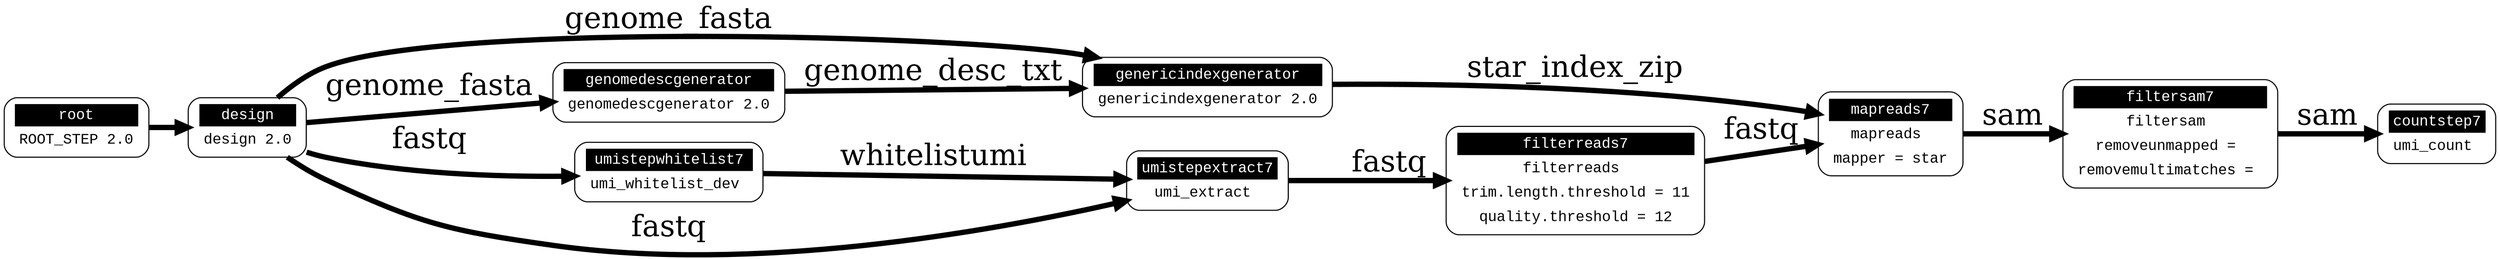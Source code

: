 ## Generated by Eoulsan 2.0
## Command to get the layout: "dot -Gsize=40 -Tpng workflow.gv > workflow.png"
digraph g {
  graph [fontsize=30 labelloc="t" label="" splines=true overlap=false rankdir = "LR"]
  ratio = auto;
  "step9" [ style = "filled" penwidth = 1 fillcolor = "white" fontname = "Courier New" shape = "Mrecord" label =<<table border="0" cellborder="0" cellpadding="3" bgcolor="white"><tr><td bgcolor="black" align="center" colspan="2"><font color="white">root</font></td></tr><tr><td bgcolor="white" align="center" colspan="2"><font color="black">ROOT_STEP 2.0</font></td></tr></table>> ] ;
  "step5" [ style = "filled" penwidth = 1 fillcolor = "white" fontname = "Courier New" shape = "Mrecord" label =<<table border="0" cellborder="0" cellpadding="3" bgcolor="white"><tr><td bgcolor="black" align="center" colspan="2"><font color="white">countstep7</font></td></tr><tr><td bgcolor="white" align="center" colspan="2"><font color="black">umi_count </font></td></tr></table>> ] ;
  "step8" [ style = "filled" penwidth = 1 fillcolor = "white" fontname = "Courier New" shape = "Mrecord" label =<<table border="0" cellborder="0" cellpadding="3" bgcolor="white"><tr><td bgcolor="black" align="center" colspan="2"><font color="white">design</font></td></tr><tr><td bgcolor="white" align="center" colspan="2"><font color="black">design 2.0</font></td></tr></table>> ] ;
  "step10" [ style = "filled" penwidth = 1 fillcolor = "white" fontname = "Courier New" shape = "Mrecord" label =<<table border="0" cellborder="0" cellpadding="3" bgcolor="white"><tr><td bgcolor="black" align="center" colspan="2"><font color="white">genericindexgenerator</font></td></tr><tr><td bgcolor="white" align="center" colspan="2"><font color="black">genericindexgenerator 2.0</font></td></tr></table>> ] ;
  "step1" [ style = "filled" penwidth = 1 fillcolor = "white" fontname = "Courier New" shape = "Mrecord" label =<<table border="0" cellborder="0" cellpadding="3" bgcolor="white"><tr><td bgcolor="black" align="center" colspan="2"><font color="white">umistepextract7</font></td></tr><tr><td bgcolor="white" align="center" colspan="2"><font color="black">umi_extract </font></td></tr></table>> ] ;
  "step11" [ style = "filled" penwidth = 1 fillcolor = "white" fontname = "Courier New" shape = "Mrecord" label =<<table border="0" cellborder="0" cellpadding="3" bgcolor="white"><tr><td bgcolor="black" align="center" colspan="2"><font color="white">genomedescgenerator</font></td></tr><tr><td bgcolor="white" align="center" colspan="2"><font color="black">genomedescgenerator 2.0</font></td></tr></table>> ] ;
  "step0" [ style = "filled" penwidth = 1 fillcolor = "white" fontname = "Courier New" shape = "Mrecord" label =<<table border="0" cellborder="0" cellpadding="3" bgcolor="white"><tr><td bgcolor="black" align="center" colspan="2"><font color="white">umistepwhitelist7</font></td></tr><tr><td bgcolor="white" align="center" colspan="2"><font color="black">umi_whitelist_dev </font></td></tr></table>> ] ;
  "step4" [ style = "filled" penwidth = 1 fillcolor = "white" fontname = "Courier New" shape = "Mrecord" label =<<table border="0" cellborder="0" cellpadding="3" bgcolor="white"><tr><td bgcolor="black" align="center" colspan="2"><font color="white">filtersam7</font></td></tr><tr><td bgcolor="white" align="center" colspan="2"><font color="black">filtersam </font></td></tr><tr><td bgcolor="white" align="center" colspan="2"><font color="black">removeunmapped = </font></td></tr><tr><td bgcolor="white" align="center" colspan="2"><font color="black">removemultimatches = </font></td></tr></table>> ] ;
  "step2" [ style = "filled" penwidth = 1 fillcolor = "white" fontname = "Courier New" shape = "Mrecord" label =<<table border="0" cellborder="0" cellpadding="3" bgcolor="white"><tr><td bgcolor="black" align="center" colspan="2"><font color="white">filterreads7</font></td></tr><tr><td bgcolor="white" align="center" colspan="2"><font color="black">filterreads </font></td></tr><tr><td bgcolor="white" align="center" colspan="2"><font color="black">trim.length.threshold = 11</font></td></tr><tr><td bgcolor="white" align="center" colspan="2"><font color="black">quality.threshold = 12</font></td></tr></table>> ] ;
  "step3" [ style = "filled" penwidth = 1 fillcolor = "white" fontname = "Courier New" shape = "Mrecord" label =<<table border="0" cellborder="0" cellpadding="3" bgcolor="white"><tr><td bgcolor="black" align="center" colspan="2"><font color="white">mapreads7</font></td></tr><tr><td bgcolor="white" align="center" colspan="2"><font color="black">mapreads </font></td></tr><tr><td bgcolor="white" align="center" colspan="2"><font color="black">mapper = star</font></td></tr></table>> ] ;

  step8 -> step0 [ penwidth = 5 fontsize = 28 fontcolor = "black" label = "fastq" ];
  step8 -> step1 [ penwidth = 5 fontsize = 28 fontcolor = "black" label = "fastq" ];
  step8 -> step10 [ penwidth = 5 fontsize = 28 fontcolor = "black" label = "genome_fasta" ];
  step8 -> step11 [ penwidth = 5 fontsize = 28 fontcolor = "black" label = "genome_fasta" ];
  step10 -> step3 [ penwidth = 5 fontsize = 28 fontcolor = "black" label = "star_index_zip" ];
  step1 -> step2 [ penwidth = 5 fontsize = 28 fontcolor = "black" label = "fastq" ];
  step11 -> step10 [ penwidth = 5 fontsize = 28 fontcolor = "black" label = "genome_desc_txt" ];
  step0 -> step1 [ penwidth = 5 fontsize = 28 fontcolor = "black" label = "whitelistumi" ];
  step4 -> step5 [ penwidth = 5 fontsize = 28 fontcolor = "black" label = "sam" ];
  step2 -> step3 [ penwidth = 5 fontsize = 28 fontcolor = "black" label = "fastq" ];
  step3 -> step4 [ penwidth = 5 fontsize = 28 fontcolor = "black" label = "sam" ];
  step9 -> step8 [ penwidth = 5 fontsize = 28 fontcolor = "green" ];
}
